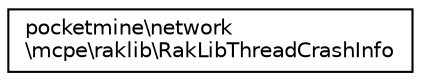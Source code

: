 digraph "Graphical Class Hierarchy"
{
 // INTERACTIVE_SVG=YES
 // LATEX_PDF_SIZE
  edge [fontname="Helvetica",fontsize="10",labelfontname="Helvetica",labelfontsize="10"];
  node [fontname="Helvetica",fontsize="10",shape=record];
  rankdir="LR";
  Node0 [label="pocketmine\\network\l\\mcpe\\raklib\\RakLibThreadCrashInfo",height=0.2,width=0.4,color="black", fillcolor="white", style="filled",URL="$d3/dd3/classpocketmine_1_1network_1_1mcpe_1_1raklib_1_1_rak_lib_thread_crash_info.html",tooltip=" "];
}

